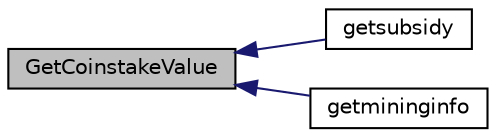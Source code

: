 digraph "GetCoinstakeValue"
{
  edge [fontname="Helvetica",fontsize="10",labelfontname="Helvetica",labelfontsize="10"];
  node [fontname="Helvetica",fontsize="10",shape=record];
  rankdir="LR";
  Node81 [label="GetCoinstakeValue",height=0.2,width=0.4,color="black", fillcolor="grey75", style="filled", fontcolor="black"];
  Node81 -> Node82 [dir="back",color="midnightblue",fontsize="10",style="solid",fontname="Helvetica"];
  Node82 [label="getsubsidy",height=0.2,width=0.4,color="black", fillcolor="white", style="filled",URL="$d4/ddd/rpcmining_8cpp.html#a70bed6c442862e2a969b623e3b56b952"];
  Node81 -> Node83 [dir="back",color="midnightblue",fontsize="10",style="solid",fontname="Helvetica"];
  Node83 [label="getmininginfo",height=0.2,width=0.4,color="black", fillcolor="white", style="filled",URL="$d4/ddd/rpcmining_8cpp.html#a89c187faff7322c7d15134d13570ca1e"];
}
